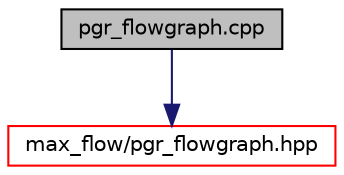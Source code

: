 digraph "pgr_flowgraph.cpp"
{
 // LATEX_PDF_SIZE
  edge [fontname="Helvetica",fontsize="10",labelfontname="Helvetica",labelfontsize="10"];
  node [fontname="Helvetica",fontsize="10",shape=record];
  Node1 [label="pgr_flowgraph.cpp",height=0.2,width=0.4,color="black", fillcolor="grey75", style="filled", fontcolor="black",tooltip=" "];
  Node1 -> Node2 [color="midnightblue",fontsize="10",style="solid",fontname="Helvetica"];
  Node2 [label="max_flow/pgr_flowgraph.hpp",height=0.2,width=0.4,color="red", fillcolor="white", style="filled",URL="$pgr__flowgraph_8hpp.html",tooltip=" "];
}
